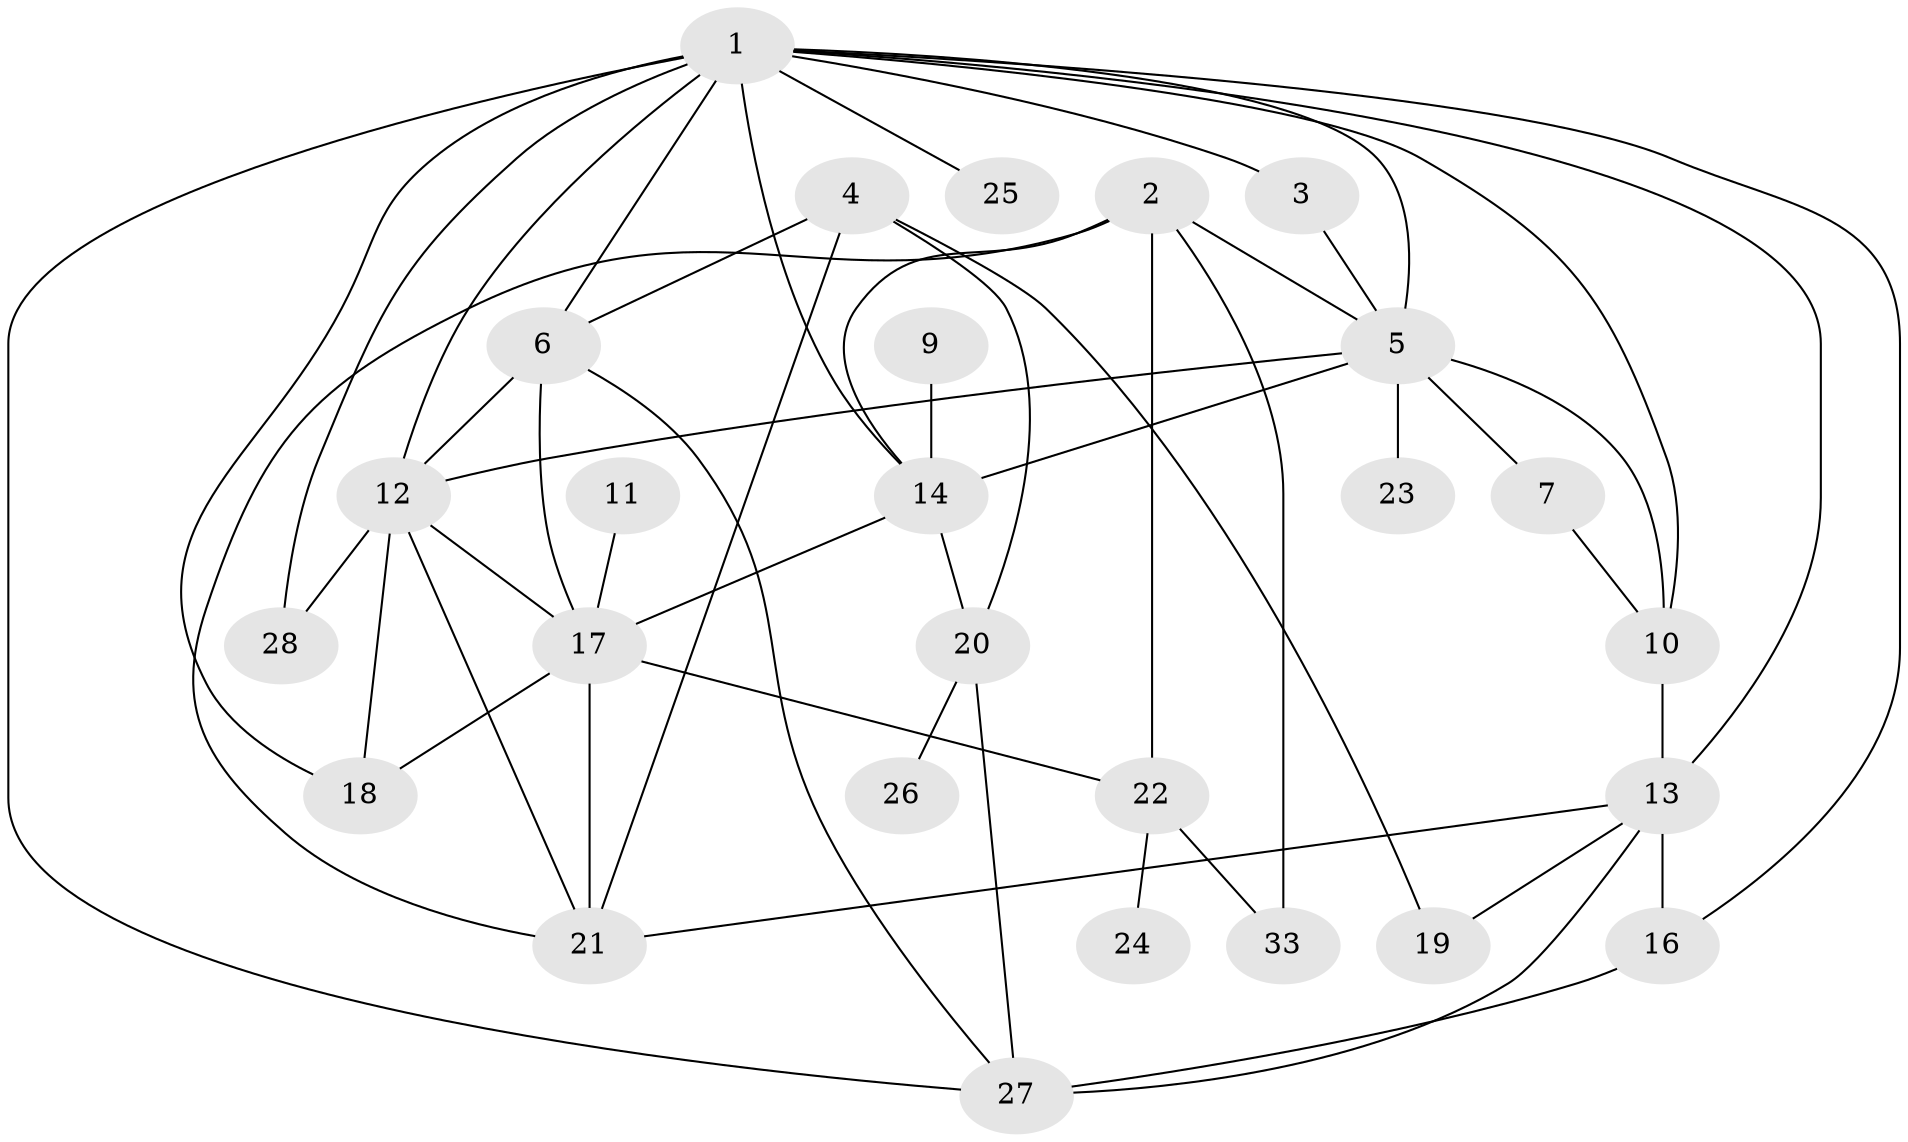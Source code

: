 // original degree distribution, {6: 0.058823529411764705, 5: 0.10294117647058823, 1: 0.11764705882352941, 3: 0.22058823529411764, 4: 0.17647058823529413, 2: 0.19117647058823528, 0: 0.10294117647058823, 7: 0.029411764705882353}
// Generated by graph-tools (version 1.1) at 2025/33/03/09/25 02:33:46]
// undirected, 27 vertices, 52 edges
graph export_dot {
graph [start="1"]
  node [color=gray90,style=filled];
  1;
  2;
  3;
  4;
  5;
  6;
  7;
  9;
  10;
  11;
  12;
  13;
  14;
  16;
  17;
  18;
  19;
  20;
  21;
  22;
  23;
  24;
  25;
  26;
  27;
  28;
  33;
  1 -- 3 [weight=1.0];
  1 -- 5 [weight=1.0];
  1 -- 6 [weight=2.0];
  1 -- 10 [weight=2.0];
  1 -- 12 [weight=1.0];
  1 -- 13 [weight=3.0];
  1 -- 14 [weight=5.0];
  1 -- 16 [weight=1.0];
  1 -- 18 [weight=1.0];
  1 -- 25 [weight=1.0];
  1 -- 27 [weight=1.0];
  1 -- 28 [weight=1.0];
  2 -- 5 [weight=1.0];
  2 -- 14 [weight=1.0];
  2 -- 21 [weight=1.0];
  2 -- 22 [weight=1.0];
  2 -- 33 [weight=1.0];
  3 -- 5 [weight=1.0];
  4 -- 6 [weight=1.0];
  4 -- 19 [weight=1.0];
  4 -- 20 [weight=1.0];
  4 -- 21 [weight=1.0];
  5 -- 7 [weight=1.0];
  5 -- 10 [weight=2.0];
  5 -- 12 [weight=1.0];
  5 -- 14 [weight=1.0];
  5 -- 23 [weight=1.0];
  6 -- 12 [weight=1.0];
  6 -- 17 [weight=2.0];
  6 -- 27 [weight=1.0];
  7 -- 10 [weight=1.0];
  9 -- 14 [weight=1.0];
  10 -- 13 [weight=1.0];
  11 -- 17 [weight=1.0];
  12 -- 17 [weight=2.0];
  12 -- 18 [weight=2.0];
  12 -- 21 [weight=2.0];
  12 -- 28 [weight=1.0];
  13 -- 16 [weight=1.0];
  13 -- 19 [weight=1.0];
  13 -- 21 [weight=2.0];
  13 -- 27 [weight=1.0];
  14 -- 17 [weight=1.0];
  14 -- 20 [weight=1.0];
  16 -- 27 [weight=1.0];
  17 -- 18 [weight=1.0];
  17 -- 21 [weight=1.0];
  17 -- 22 [weight=1.0];
  20 -- 26 [weight=1.0];
  20 -- 27 [weight=1.0];
  22 -- 24 [weight=1.0];
  22 -- 33 [weight=1.0];
}

